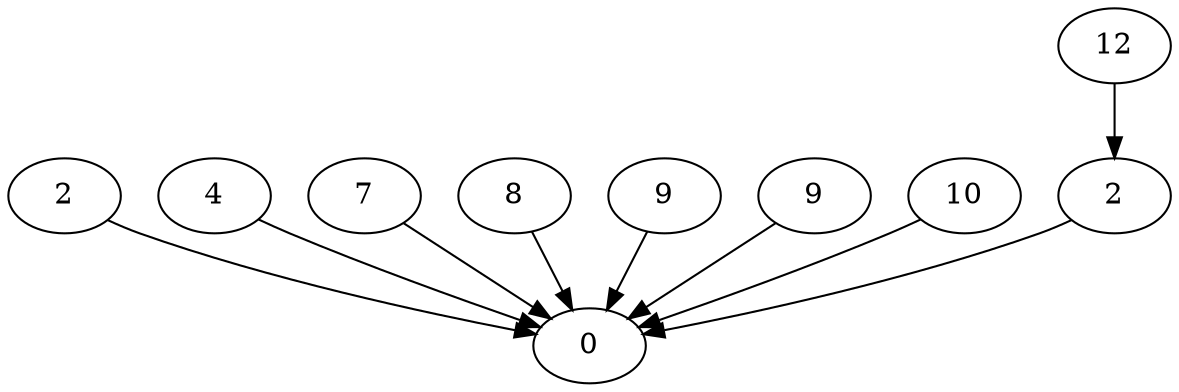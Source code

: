 digraph sample {
1->3
5->3
9->3
6->3
4->3
2->3
10->3
8->3
7->1
3 [label=0]
1 [label=2]
5 [label=2]
9 [label=4]
6 [label=7]
4 [label=8]
2 [label=9]
10 [label=9]
8 [label=10]
7 [label=12]
}